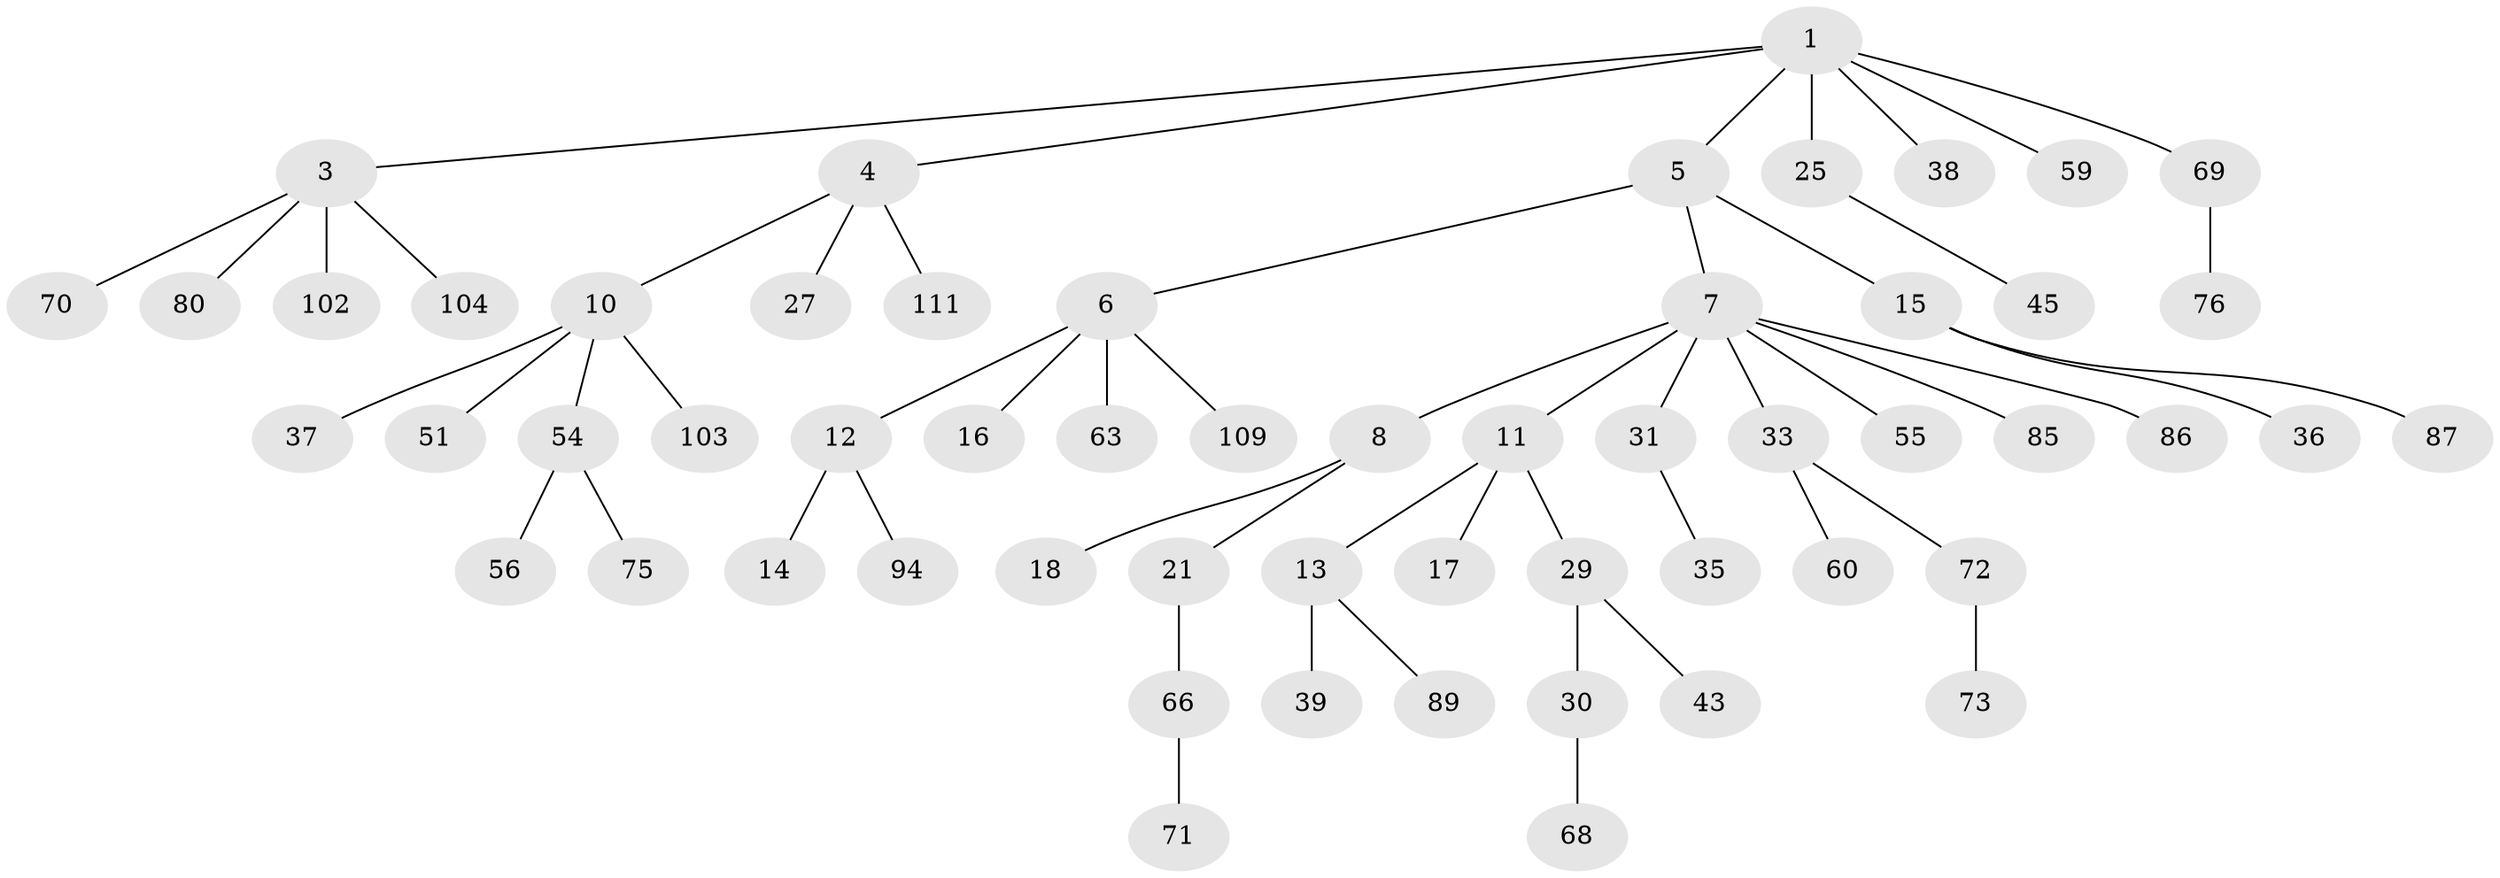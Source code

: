 // original degree distribution, {5: 0.03508771929824561, 4: 0.08771929824561403, 3: 0.11403508771929824, 8: 0.008771929824561403, 6: 0.008771929824561403, 2: 0.24561403508771928, 1: 0.5}
// Generated by graph-tools (version 1.1) at 2025/15/03/09/25 04:15:38]
// undirected, 57 vertices, 56 edges
graph export_dot {
graph [start="1"]
  node [color=gray90,style=filled];
  1 [super="+2"];
  3 [super="+49"];
  4;
  5;
  6 [super="+44+52"];
  7 [super="+9+20+42"];
  8;
  10 [super="+28"];
  11;
  12 [super="+46"];
  13 [super="+22+84+58"];
  14 [super="+26"];
  15 [super="+34+19"];
  16 [super="+40"];
  17 [super="+82+41+24"];
  18 [super="+74"];
  21 [super="+48"];
  25 [super="+93+110+47"];
  27 [super="+92"];
  29 [super="+95+114"];
  30;
  31;
  33 [super="+62"];
  35;
  36;
  37;
  38;
  39;
  43;
  45;
  51;
  54 [super="+65"];
  55 [super="+67"];
  56 [super="+90+77"];
  59 [super="+79+61"];
  60;
  63 [super="+83"];
  66;
  68;
  69;
  70 [super="+106"];
  71 [super="+97"];
  72 [super="+81"];
  73;
  75;
  76 [super="+101"];
  80;
  85;
  86;
  87;
  89;
  94;
  102;
  103 [super="+105"];
  104;
  109;
  111;
  1 -- 5;
  1 -- 25;
  1 -- 38;
  1 -- 69;
  1 -- 3;
  1 -- 59;
  1 -- 4;
  3 -- 104;
  3 -- 80;
  3 -- 70;
  3 -- 102;
  4 -- 10;
  4 -- 27;
  4 -- 111;
  5 -- 6;
  5 -- 7;
  5 -- 15;
  6 -- 12;
  6 -- 16;
  6 -- 109;
  6 -- 63;
  7 -- 8;
  7 -- 31;
  7 -- 33;
  7 -- 86;
  7 -- 11;
  7 -- 85;
  7 -- 55;
  8 -- 18;
  8 -- 21;
  10 -- 37;
  10 -- 51;
  10 -- 54;
  10 -- 103;
  11 -- 13;
  11 -- 17;
  11 -- 29;
  12 -- 14;
  12 -- 94;
  13 -- 89;
  13 -- 39;
  15 -- 87;
  15 -- 36;
  21 -- 66;
  25 -- 45;
  29 -- 30;
  29 -- 43;
  30 -- 68;
  31 -- 35;
  33 -- 60;
  33 -- 72;
  54 -- 56;
  54 -- 75;
  66 -- 71;
  69 -- 76;
  72 -- 73;
}
